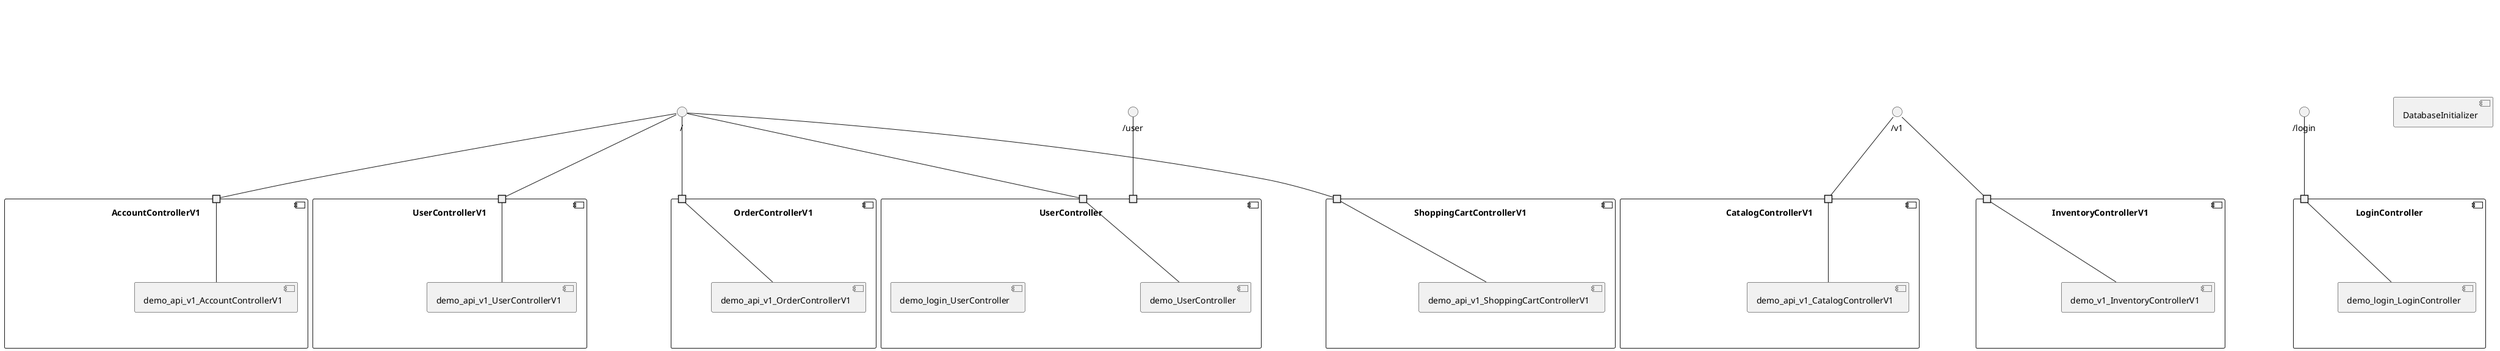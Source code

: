 @startuml
skinparam fixCircleLabelOverlapping true
component "AccountControllerV1\n\n\n\n\n\n" {
[demo_api_v1_AccountControllerV1]
portin " " as AccountControllerV1.requires._
"AccountControllerV1.requires._"--[demo_api_v1_AccountControllerV1]
}
interface "/" as interface._
interface._--"AccountControllerV1.requires._"
component "AccountServiceV1\n\n\n\n\n\n" {
[demo_api_v1_AccountServiceV1]
[demo_account_AccountRepository]
[demo_api_v1_AccountServiceV1]..>[demo_account_AccountRepository] : requires
}
component "CatalogControllerV1\n\n\n\n\n\n" {
[demo_api_v1_CatalogControllerV1]
portin " " as CatalogControllerV1.requires._v1
"CatalogControllerV1.requires._v1"--[demo_api_v1_CatalogControllerV1]
}
interface "/v1" as interface._v1
interface._v1--"CatalogControllerV1.requires._v1"
component "CatalogServiceV1\n\n\n\n\n\n" {
[demo_api_v1_CatalogServiceV1]
[demo_catalog_CatalogInfoRepository]
[demo_api_v1_CatalogServiceV1]..>[demo_catalog_CatalogInfoRepository] : requires
}
component "InventoryControllerV1\n\n\n\n\n\n" {
[demo_v1_InventoryControllerV1]
portin " " as InventoryControllerV1.requires._v1
"InventoryControllerV1.requires._v1"--[demo_v1_InventoryControllerV1]
}
interface "/v1" as interface._v1
interface._v1--"InventoryControllerV1.requires._v1"
component "InventoryServiceV1\n\n\n\n\n\n" {
[demo_v1_InventoryServiceV1]
}
component "LoginController\n\n\n\n\n\n" {
[demo_login_LoginController]
portin " " as LoginController.requires._login
"LoginController.requires._login"--[demo_login_LoginController]
}
interface "/login" as interface._login
interface._login--"LoginController.requires._login"
component "OrderControllerV1\n\n\n\n\n\n" {
[demo_api_v1_OrderControllerV1]
portin " " as OrderControllerV1.requires._
"OrderControllerV1.requires._"--[demo_api_v1_OrderControllerV1]
}
interface "/" as interface._
interface._--"OrderControllerV1.requires._"
component "OrderServiceV1\n\n\n\n\n\n" {
[demo_order_OrderEventRepository]
[demo_config_DatabaseInitializer]
[demo_api_v1_OrderServiceV1]
[demo_order_OrderRepository]
[demo_invoice_InvoiceRepository]
[demo_config_DatabaseInitializer]..>[demo_order_OrderRepository] : requires
[demo_api_v1_OrderServiceV1]..>[demo_order_OrderRepository] : requires
[demo_api_v1_OrderServiceV1]..>[demo_order_OrderEventRepository] : requires
[demo_config_DatabaseInitializer]..>[demo_invoice_InvoiceRepository] : requires
}
component "ShoppingCartControllerV1\n\n\n\n\n\n" {
[demo_api_v1_ShoppingCartControllerV1]
portin " " as ShoppingCartControllerV1.requires._
"ShoppingCartControllerV1.requires._"--[demo_api_v1_ShoppingCartControllerV1]
}
interface "/" as interface._
interface._--"ShoppingCartControllerV1.requires._"
component "ShoppingCartServiceV1\n\n\n\n\n\n" {
[demo_cart_CartEventRepository]
[demo_api_v1_ShoppingCartServiceV1]
[demo_api_v1_ShoppingCartServiceV1]..>[demo_cart_CartEventRepository] : requires
}
component "UserController\n\n\n\n\n\n" {
[demo_UserController]
[demo_login_UserController]
portin " " as UserController.requires._user
portin " " as UserController.requires._
"UserController.requires._"--[demo_UserController]
}
interface "/" as interface._
interface._--"UserController.requires._"
interface "/user" as interface._user
interface._user--"UserController.requires._user"
component "UserControllerV1\n\n\n\n\n\n" {
[demo_api_v1_UserControllerV1]
portin " " as UserControllerV1.requires._
"UserControllerV1.requires._"--[demo_api_v1_UserControllerV1]
}
interface "/" as interface._
interface._--"UserControllerV1.requires._"
component "UserService\n\n\n\n\n\n" {
[demo_UserService]
[demo_UserRepository]
[demo_UserService]..>[demo_UserRepository] : requires
}
component "UserServiceV1\n\n\n\n\n\n" {
[demo_user_UserRepository]
[demo_api_v1_UserServiceV1]
[demo_api_v1_UserServiceV1]..>[demo_user_UserRepository] : requires
}
[DatabaseInitializer]
interface "PagingAndSortingRepository" as interface.PagingAndSortingRepository
interface.PagingAndSortingRepository--[demo_customer_CustomerRepository]
interface "/uaa/v1/me" as interface._uaa_v1_me
[demo_user_UserClientV1]..>interface._uaa_v1_me : requires

@enduml
